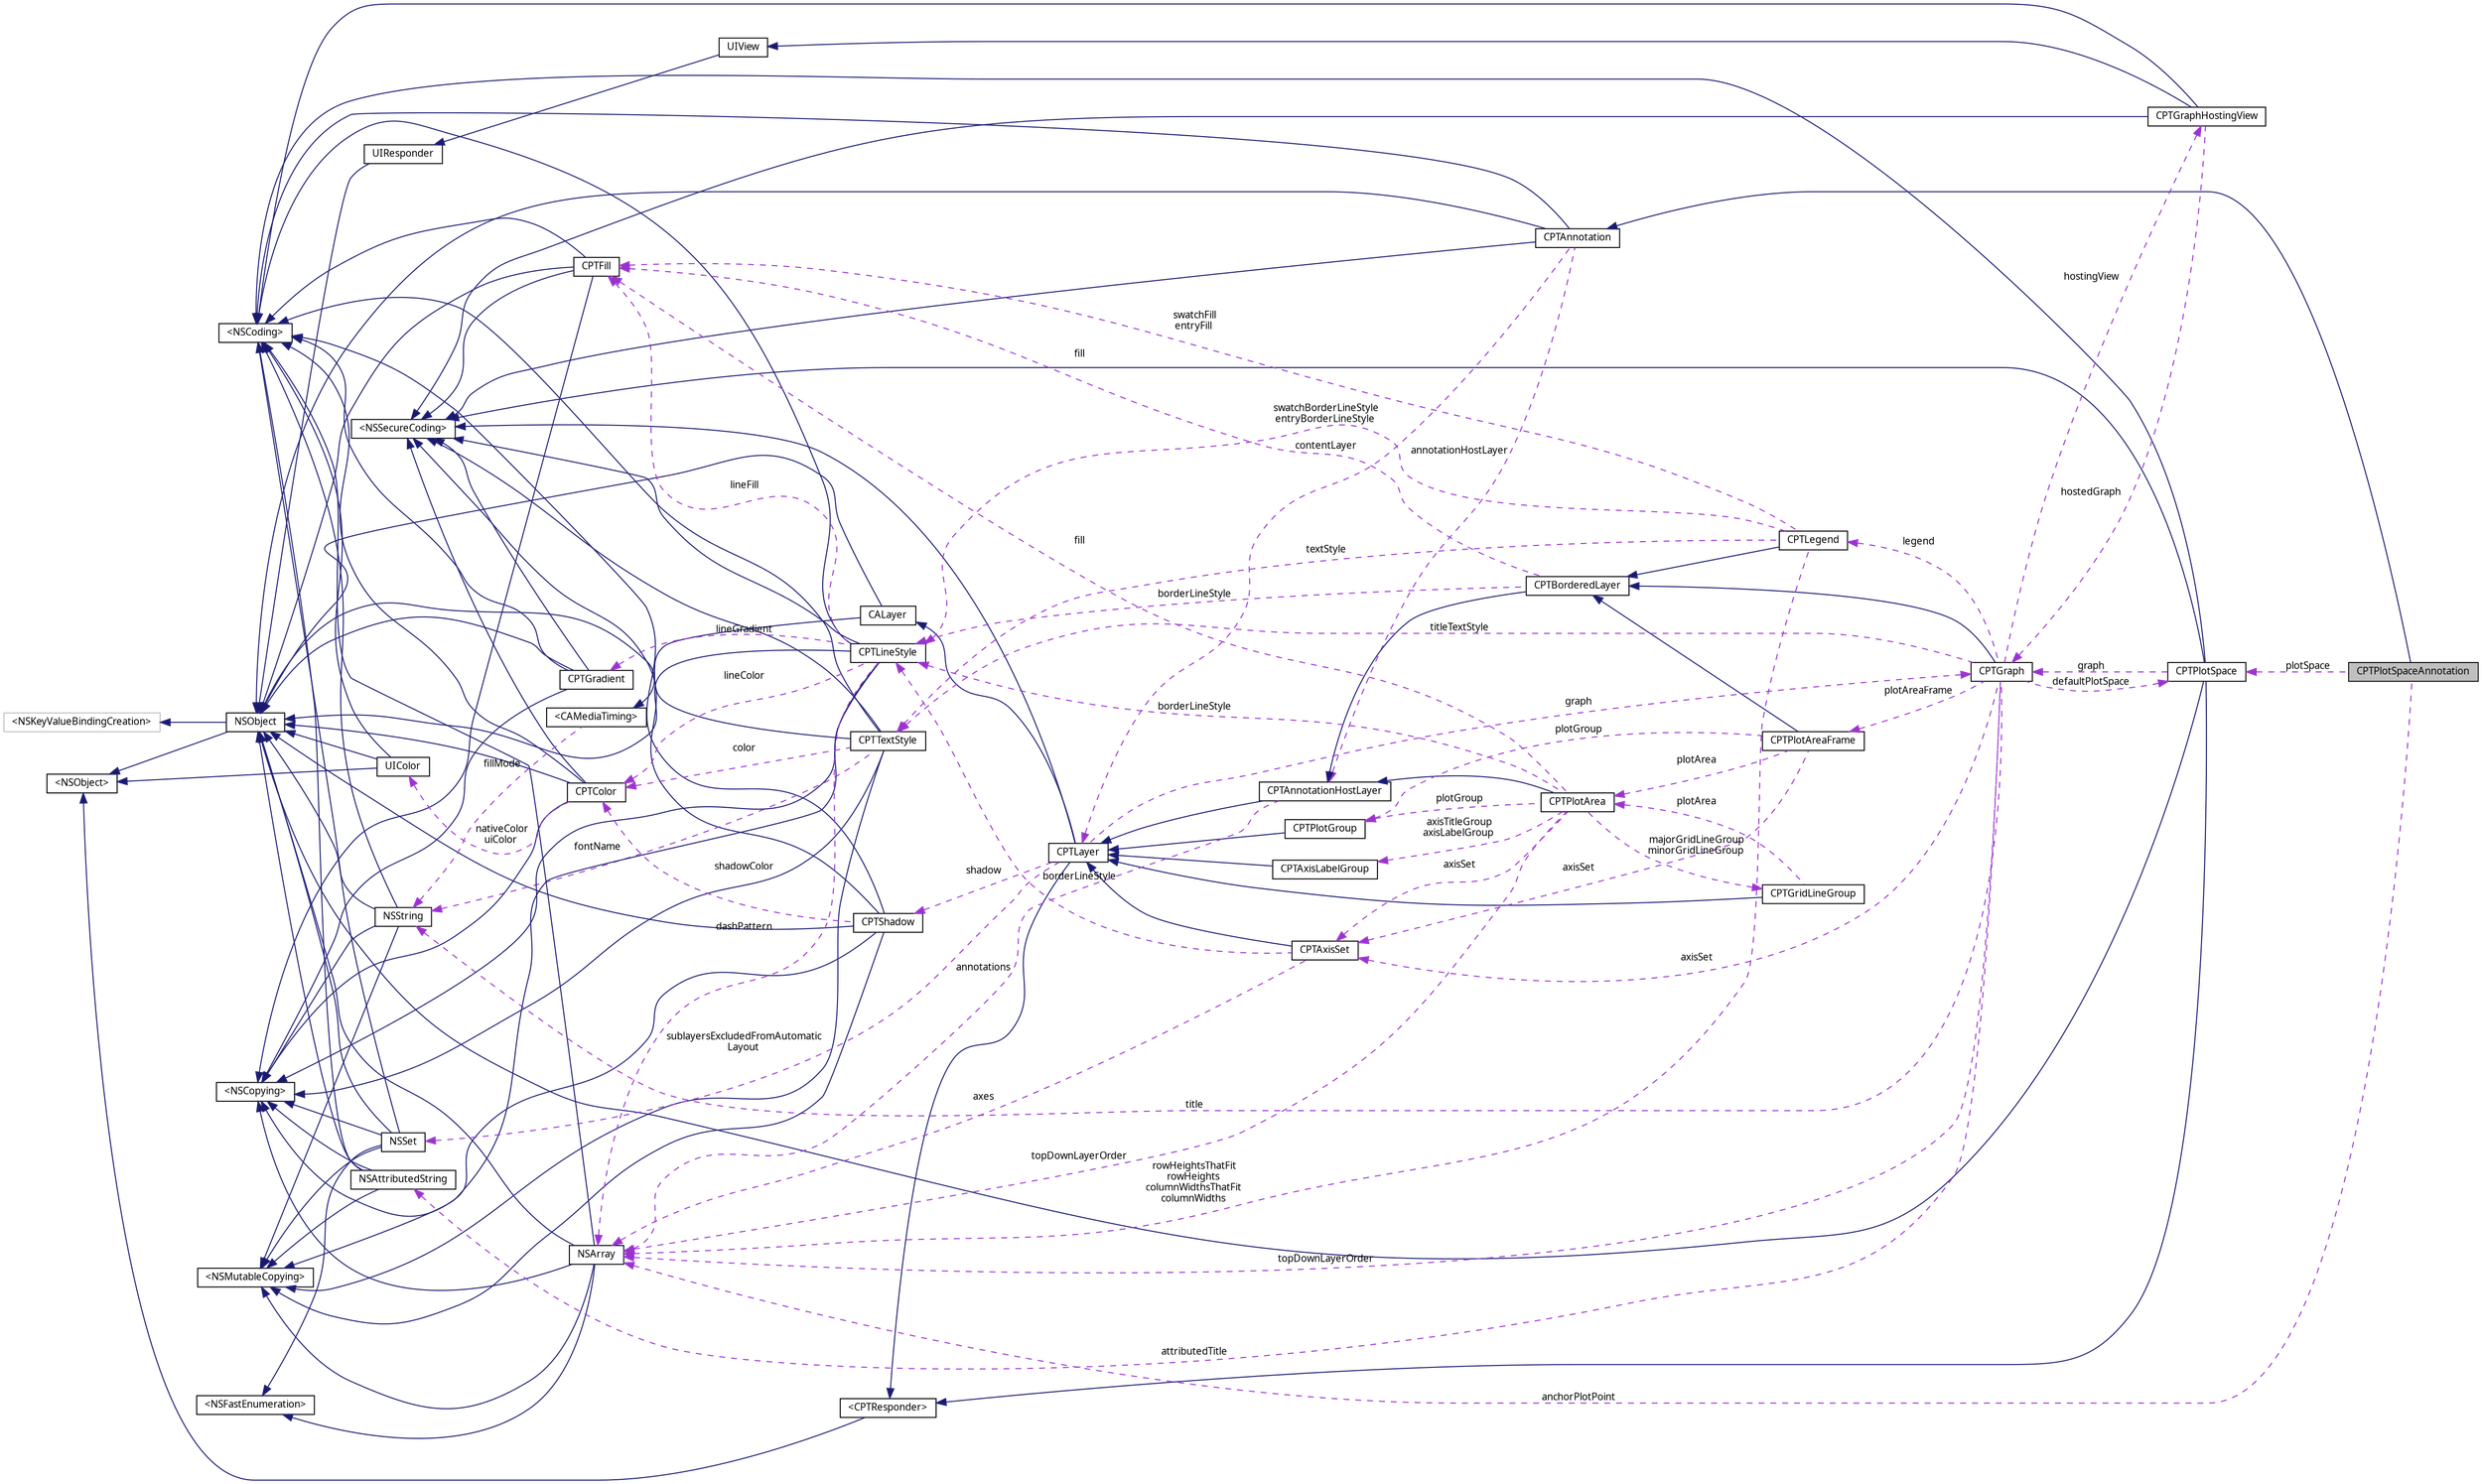 digraph "CPTPlotSpaceAnnotation"
{
 // LATEX_PDF_SIZE
  bgcolor="transparent";
  edge [fontname="Lucinda Grande",fontsize="10",labelfontname="Lucinda Grande",labelfontsize="10"];
  node [fontname="Lucinda Grande",fontsize="10",shape=record];
  rankdir="LR";
  Node1 [label="CPTPlotSpaceAnnotation",height=0.2,width=0.4,color="black", fillcolor="grey75", style="filled", fontcolor="black",tooltip="Positions a content layer relative to some anchor point in a plot space."];
  Node2 -> Node1 [dir="back",color="midnightblue",fontsize="10",style="solid",fontname="Lucinda Grande"];
  Node2 [label="CPTAnnotation",height=0.2,width=0.4,color="black",URL="$interface_c_p_t_annotation.html",tooltip="An annotation positions a content layer relative to some anchor point."];
  Node3 -> Node2 [dir="back",color="midnightblue",fontsize="10",style="solid",fontname="Lucinda Grande"];
  Node3 [label="NSObject",height=0.2,width=0.4,color="black",URL="/Users/eskroch/Projects/Core Plot/documentation/doxygen/doxygen-cocoa-touch-tags.xml$https://developer.apple.com/library/ios/.html#documentation/Cocoa/Reference/Foundation/Classes/NSObject_Class/Reference/Reference",tooltip=" "];
  Node4 -> Node3 [dir="back",color="midnightblue",fontsize="10",style="solid",fontname="Lucinda Grande"];
  Node4 [label="\<NSObject\>",height=0.2,width=0.4,color="black",URL="/Users/eskroch/Projects/Core Plot/documentation/doxygen/doxygen-cocoa-touch-tags.xml$https://developer.apple.com/library/ios/.html#documentation/Cocoa/Reference/Foundation/Protocols/NSObject_Protocol/Reference/NSObject",tooltip=" "];
  Node5 -> Node3 [dir="back",color="midnightblue",fontsize="10",style="solid",fontname="Lucinda Grande"];
  Node5 [label="\<NSKeyValueBindingCreation\>",height=0.2,width=0.4,color="grey75",tooltip=" "];
  Node6 -> Node2 [dir="back",color="midnightblue",fontsize="10",style="solid",fontname="Lucinda Grande"];
  Node6 [label="\<NSCoding\>",height=0.2,width=0.4,color="black",URL="/Users/eskroch/Projects/Core Plot/documentation/doxygen/doxygen-cocoa-touch-tags.xml$https://developer.apple.com/library/ios/.html#documentation/Cocoa/Reference/Foundation/Protocols/NSCoding_Protocol/Reference/Reference",tooltip=" "];
  Node7 -> Node2 [dir="back",color="midnightblue",fontsize="10",style="solid",fontname="Lucinda Grande"];
  Node7 [label="\<NSSecureCoding\>",height=0.2,width=0.4,color="black",URL="/Users/eskroch/Projects/Core Plot/documentation/doxygen/doxygen-cocoa-touch-tags.xml$https://developer.apple.com/library/ios/documentation/Foundation/Reference/NSSecureCoding_Protocol_Ref/.html",tooltip=" "];
  Node8 -> Node2 [dir="back",color="darkorchid3",fontsize="10",style="dashed",label=" annotationHostLayer" ,fontname="Lucinda Grande"];
  Node8 [label="CPTAnnotationHostLayer",height=0.2,width=0.4,color="black",URL="$interface_c_p_t_annotation_host_layer.html",tooltip="A container layer for annotations."];
  Node9 -> Node8 [dir="back",color="midnightblue",fontsize="10",style="solid",fontname="Lucinda Grande"];
  Node9 [label="CPTLayer",height=0.2,width=0.4,color="black",URL="$interface_c_p_t_layer.html",tooltip="Base class for all Core Animation layers in Core Plot."];
  Node10 -> Node9 [dir="back",color="midnightblue",fontsize="10",style="solid",fontname="Lucinda Grande"];
  Node10 [label="CALayer",height=0.2,width=0.4,color="black",URL="/Users/eskroch/Projects/Core Plot/documentation/doxygen/doxygen-cocoa-touch-tags.xml$https://developer.apple.com/library/ios/.html#documentation/GraphicsImaging/Reference/CALayer_class/Introduction/Introduction",tooltip=" "];
  Node3 -> Node10 [dir="back",color="midnightblue",fontsize="10",style="solid",fontname="Lucinda Grande"];
  Node11 -> Node10 [dir="back",color="midnightblue",fontsize="10",style="solid",fontname="Lucinda Grande"];
  Node11 [label="\<CAMediaTiming\>",height=0.2,width=0.4,color="black",URL="/Users/eskroch/Projects/Core Plot/documentation/doxygen/doxygen-cocoa-touch-tags.xml$https://developer.apple.com/library/ios/.html#documentation/GraphicsImaging/Reference/CAMediaTiming_protocol/Introduction/Introduction",tooltip=" "];
  Node12 -> Node11 [dir="back",color="darkorchid3",fontsize="10",style="dashed",label=" fillMode" ,fontname="Lucinda Grande"];
  Node12 [label="NSString",height=0.2,width=0.4,color="black",URL="/Users/eskroch/Projects/Core Plot/documentation/doxygen/doxygen-cocoa-touch-tags.xml$https://developer.apple.com/library/ios/.html#documentation/Cocoa/Reference/Foundation/Classes/NSString_Class/Reference/NSString",tooltip=" "];
  Node3 -> Node12 [dir="back",color="midnightblue",fontsize="10",style="solid",fontname="Lucinda Grande"];
  Node6 -> Node12 [dir="back",color="midnightblue",fontsize="10",style="solid",fontname="Lucinda Grande"];
  Node13 -> Node12 [dir="back",color="midnightblue",fontsize="10",style="solid",fontname="Lucinda Grande"];
  Node13 [label="\<NSCopying\>",height=0.2,width=0.4,color="black",URL="/Users/eskroch/Projects/Core Plot/documentation/doxygen/doxygen-cocoa-touch-tags.xml$https://developer.apple.com/library/ios/.html#documentation/Cocoa/Reference/Foundation/Protocols/NSCopying_Protocol/Reference/Reference",tooltip=" "];
  Node14 -> Node12 [dir="back",color="midnightblue",fontsize="10",style="solid",fontname="Lucinda Grande"];
  Node14 [label="\<NSMutableCopying\>",height=0.2,width=0.4,color="black",URL="/Users/eskroch/Projects/Core Plot/documentation/doxygen/doxygen-cocoa-touch-tags.xml$https://developer.apple.com/library/ios/.html#documentation/Cocoa/Reference/Foundation/Protocols/NSMutableCopying_Protocol/Reference/Reference",tooltip=" "];
  Node15 -> Node9 [dir="back",color="midnightblue",fontsize="10",style="solid",fontname="Lucinda Grande"];
  Node15 [label="\<CPTResponder\>",height=0.2,width=0.4,color="black",URL="$protocol_c_p_t_responder-p.html",tooltip="The basis of all event processing in Core Plot."];
  Node4 -> Node15 [dir="back",color="midnightblue",fontsize="10",style="solid",fontname="Lucinda Grande"];
  Node7 -> Node9 [dir="back",color="midnightblue",fontsize="10",style="solid",fontname="Lucinda Grande"];
  Node16 -> Node9 [dir="back",color="darkorchid3",fontsize="10",style="dashed",label=" shadow" ,fontname="Lucinda Grande"];
  Node16 [label="CPTShadow",height=0.2,width=0.4,color="black",URL="$interface_c_p_t_shadow.html",tooltip="Immutable wrapper for various shadow drawing properties."];
  Node3 -> Node16 [dir="back",color="midnightblue",fontsize="10",style="solid",fontname="Lucinda Grande"];
  Node13 -> Node16 [dir="back",color="midnightblue",fontsize="10",style="solid",fontname="Lucinda Grande"];
  Node14 -> Node16 [dir="back",color="midnightblue",fontsize="10",style="solid",fontname="Lucinda Grande"];
  Node6 -> Node16 [dir="back",color="midnightblue",fontsize="10",style="solid",fontname="Lucinda Grande"];
  Node7 -> Node16 [dir="back",color="midnightblue",fontsize="10",style="solid",fontname="Lucinda Grande"];
  Node17 -> Node16 [dir="back",color="darkorchid3",fontsize="10",style="dashed",label=" shadowColor" ,fontname="Lucinda Grande"];
  Node17 [label="CPTColor",height=0.2,width=0.4,color="black",URL="$interface_c_p_t_color.html",tooltip="An immutable color."];
  Node3 -> Node17 [dir="back",color="midnightblue",fontsize="10",style="solid",fontname="Lucinda Grande"];
  Node13 -> Node17 [dir="back",color="midnightblue",fontsize="10",style="solid",fontname="Lucinda Grande"];
  Node6 -> Node17 [dir="back",color="midnightblue",fontsize="10",style="solid",fontname="Lucinda Grande"];
  Node7 -> Node17 [dir="back",color="midnightblue",fontsize="10",style="solid",fontname="Lucinda Grande"];
  Node18 -> Node17 [dir="back",color="darkorchid3",fontsize="10",style="dashed",label=" nativeColor\nuiColor" ,fontname="Lucinda Grande"];
  Node18 [label="UIColor",height=0.2,width=0.4,color="black",URL="/Users/eskroch/Projects/Core Plot/documentation/doxygen/doxygen-cocoa-touch-tags.xml$https://developer.apple.com/library/ios/.html#documentation/UIKit/Reference/UIColor_Class/Reference/Reference",tooltip=" "];
  Node3 -> Node18 [dir="back",color="midnightblue",fontsize="10",style="solid",fontname="Lucinda Grande"];
  Node6 -> Node18 [dir="back",color="midnightblue",fontsize="10",style="solid",fontname="Lucinda Grande"];
  Node4 -> Node18 [dir="back",color="midnightblue",fontsize="10",style="solid",fontname="Lucinda Grande"];
  Node19 -> Node9 [dir="back",color="darkorchid3",fontsize="10",style="dashed",label=" sublayersExcludedFromAutomatic\lLayout" ,fontname="Lucinda Grande"];
  Node19 [label="NSSet",height=0.2,width=0.4,color="black",URL="/Users/eskroch/Projects/Core Plot/documentation/doxygen/doxygen-cocoa-touch-tags.xml$https://developer.apple.com/library/ios/.html#documentation/Cocoa/Reference/Foundation/Classes/NSSet_Class/Reference/Reference",tooltip=" "];
  Node3 -> Node19 [dir="back",color="midnightblue",fontsize="10",style="solid",fontname="Lucinda Grande"];
  Node6 -> Node19 [dir="back",color="midnightblue",fontsize="10",style="solid",fontname="Lucinda Grande"];
  Node13 -> Node19 [dir="back",color="midnightblue",fontsize="10",style="solid",fontname="Lucinda Grande"];
  Node20 -> Node19 [dir="back",color="midnightblue",fontsize="10",style="solid",fontname="Lucinda Grande"];
  Node20 [label="\<NSFastEnumeration\>",height=0.2,width=0.4,color="black",URL="/Users/eskroch/Projects/Core Plot/documentation/doxygen/doxygen-cocoa-touch-tags.xml$https://developer.apple.com/library/ios/.html#documentation/Cocoa/Reference/NSFastEnumeration_protocol/Reference/NSFastEnumeration",tooltip=" "];
  Node14 -> Node19 [dir="back",color="midnightblue",fontsize="10",style="solid",fontname="Lucinda Grande"];
  Node21 -> Node9 [dir="back",color="darkorchid3",fontsize="10",style="dashed",label=" graph" ,fontname="Lucinda Grande"];
  Node21 [label="CPTGraph",height=0.2,width=0.4,color="black",URL="$interface_c_p_t_graph.html",tooltip="An abstract graph class."];
  Node22 -> Node21 [dir="back",color="midnightblue",fontsize="10",style="solid",fontname="Lucinda Grande"];
  Node22 [label="CPTBorderedLayer",height=0.2,width=0.4,color="black",URL="$interface_c_p_t_bordered_layer.html",tooltip="A layer with a border line and background fill."];
  Node8 -> Node22 [dir="back",color="midnightblue",fontsize="10",style="solid",fontname="Lucinda Grande"];
  Node23 -> Node22 [dir="back",color="darkorchid3",fontsize="10",style="dashed",label=" fill" ,fontname="Lucinda Grande"];
  Node23 [label="CPTFill",height=0.2,width=0.4,color="black",URL="$interface_c_p_t_fill.html",tooltip="Draws area fills."];
  Node3 -> Node23 [dir="back",color="midnightblue",fontsize="10",style="solid",fontname="Lucinda Grande"];
  Node13 -> Node23 [dir="back",color="midnightblue",fontsize="10",style="solid",fontname="Lucinda Grande"];
  Node6 -> Node23 [dir="back",color="midnightblue",fontsize="10",style="solid",fontname="Lucinda Grande"];
  Node7 -> Node23 [dir="back",color="midnightblue",fontsize="10",style="solid",fontname="Lucinda Grande"];
  Node24 -> Node22 [dir="back",color="darkorchid3",fontsize="10",style="dashed",label=" borderLineStyle" ,fontname="Lucinda Grande"];
  Node24 [label="CPTLineStyle",height=0.2,width=0.4,color="black",URL="$interface_c_p_t_line_style.html",tooltip="Immutable wrapper for various line drawing properties. Create a CPTMutableLineStyle if you want to cu..."];
  Node3 -> Node24 [dir="back",color="midnightblue",fontsize="10",style="solid",fontname="Lucinda Grande"];
  Node13 -> Node24 [dir="back",color="midnightblue",fontsize="10",style="solid",fontname="Lucinda Grande"];
  Node14 -> Node24 [dir="back",color="midnightblue",fontsize="10",style="solid",fontname="Lucinda Grande"];
  Node6 -> Node24 [dir="back",color="midnightblue",fontsize="10",style="solid",fontname="Lucinda Grande"];
  Node7 -> Node24 [dir="back",color="midnightblue",fontsize="10",style="solid",fontname="Lucinda Grande"];
  Node23 -> Node24 [dir="back",color="darkorchid3",fontsize="10",style="dashed",label=" lineFill" ,fontname="Lucinda Grande"];
  Node25 -> Node24 [dir="back",color="darkorchid3",fontsize="10",style="dashed",label=" lineGradient" ,fontname="Lucinda Grande"];
  Node25 [label="CPTGradient",height=0.2,width=0.4,color="black",URL="$interface_c_p_t_gradient.html",tooltip="Draws color gradient fills."];
  Node3 -> Node25 [dir="back",color="midnightblue",fontsize="10",style="solid",fontname="Lucinda Grande"];
  Node13 -> Node25 [dir="back",color="midnightblue",fontsize="10",style="solid",fontname="Lucinda Grande"];
  Node6 -> Node25 [dir="back",color="midnightblue",fontsize="10",style="solid",fontname="Lucinda Grande"];
  Node7 -> Node25 [dir="back",color="midnightblue",fontsize="10",style="solid",fontname="Lucinda Grande"];
  Node17 -> Node24 [dir="back",color="darkorchid3",fontsize="10",style="dashed",label=" lineColor" ,fontname="Lucinda Grande"];
  Node26 -> Node24 [dir="back",color="darkorchid3",fontsize="10",style="dashed",label=" dashPattern" ,fontname="Lucinda Grande"];
  Node26 [label="NSArray",height=0.2,width=0.4,color="black",URL="/Users/eskroch/Projects/Core Plot/documentation/doxygen/doxygen-cocoa-touch-tags.xml$https://developer.apple.com/library/ios/.html#documentation/Cocoa/Reference/Foundation/Classes/NSArray_Class/NSArray",tooltip=" "];
  Node3 -> Node26 [dir="back",color="midnightblue",fontsize="10",style="solid",fontname="Lucinda Grande"];
  Node6 -> Node26 [dir="back",color="midnightblue",fontsize="10",style="solid",fontname="Lucinda Grande"];
  Node13 -> Node26 [dir="back",color="midnightblue",fontsize="10",style="solid",fontname="Lucinda Grande"];
  Node20 -> Node26 [dir="back",color="midnightblue",fontsize="10",style="solid",fontname="Lucinda Grande"];
  Node14 -> Node26 [dir="back",color="midnightblue",fontsize="10",style="solid",fontname="Lucinda Grande"];
  Node27 -> Node21 [dir="back",color="darkorchid3",fontsize="10",style="dashed",label=" titleTextStyle" ,fontname="Lucinda Grande"];
  Node27 [label="CPTTextStyle",height=0.2,width=0.4,color="black",URL="$interface_c_p_t_text_style.html",tooltip="Immutable wrapper for various text style properties."];
  Node3 -> Node27 [dir="back",color="midnightblue",fontsize="10",style="solid",fontname="Lucinda Grande"];
  Node13 -> Node27 [dir="back",color="midnightblue",fontsize="10",style="solid",fontname="Lucinda Grande"];
  Node14 -> Node27 [dir="back",color="midnightblue",fontsize="10",style="solid",fontname="Lucinda Grande"];
  Node6 -> Node27 [dir="back",color="midnightblue",fontsize="10",style="solid",fontname="Lucinda Grande"];
  Node7 -> Node27 [dir="back",color="midnightblue",fontsize="10",style="solid",fontname="Lucinda Grande"];
  Node12 -> Node27 [dir="back",color="darkorchid3",fontsize="10",style="dashed",label=" fontName" ,fontname="Lucinda Grande"];
  Node17 -> Node27 [dir="back",color="darkorchid3",fontsize="10",style="dashed",label=" color" ,fontname="Lucinda Grande"];
  Node28 -> Node21 [dir="back",color="darkorchid3",fontsize="10",style="dashed",label=" hostingView" ,fontname="Lucinda Grande"];
  Node28 [label="CPTGraphHostingView",height=0.2,width=0.4,color="black",URL="$interface_c_p_t_graph_hosting_view.html",tooltip="A container view for displaying a CPTGraph."];
  Node29 -> Node28 [dir="back",color="midnightblue",fontsize="10",style="solid",fontname="Lucinda Grande"];
  Node29 [label="UIView",height=0.2,width=0.4,color="black",URL="/Users/eskroch/Projects/Core Plot/documentation/doxygen/doxygen-cocoa-touch-tags.xml$https://developer.apple.com/library/ios/.html#documentation/UIKit/Reference/UIView_Class/UIView/UIView",tooltip=" "];
  Node30 -> Node29 [dir="back",color="midnightblue",fontsize="10",style="solid",fontname="Lucinda Grande"];
  Node30 [label="UIResponder",height=0.2,width=0.4,color="black",URL="/Users/eskroch/Projects/Core Plot/documentation/doxygen/doxygen-cocoa-touch-tags.xml$https://developer.apple.com/library/ios/#documentation/UIKit/Reference/UIResponder_Class/Reference/Reference.html.html#//apple_ref/occ/cl/UIResponder",tooltip=" "];
  Node3 -> Node30 [dir="back",color="midnightblue",fontsize="10",style="solid",fontname="Lucinda Grande"];
  Node6 -> Node28 [dir="back",color="midnightblue",fontsize="10",style="solid",fontname="Lucinda Grande"];
  Node7 -> Node28 [dir="back",color="midnightblue",fontsize="10",style="solid",fontname="Lucinda Grande"];
  Node21 -> Node28 [dir="back",color="darkorchid3",fontsize="10",style="dashed",label=" hostedGraph" ,fontname="Lucinda Grande"];
  Node31 -> Node21 [dir="back",color="darkorchid3",fontsize="10",style="dashed",label=" axisSet" ,fontname="Lucinda Grande"];
  Node31 [label="CPTAxisSet",height=0.2,width=0.4,color="black",URL="$interface_c_p_t_axis_set.html",tooltip="A container layer for the set of axes for a graph."];
  Node9 -> Node31 [dir="back",color="midnightblue",fontsize="10",style="solid",fontname="Lucinda Grande"];
  Node24 -> Node31 [dir="back",color="darkorchid3",fontsize="10",style="dashed",label=" borderLineStyle" ,fontname="Lucinda Grande"];
  Node26 -> Node31 [dir="back",color="darkorchid3",fontsize="10",style="dashed",label=" axes" ,fontname="Lucinda Grande"];
  Node32 -> Node21 [dir="back",color="darkorchid3",fontsize="10",style="dashed",label=" attributedTitle" ,fontname="Lucinda Grande"];
  Node32 [label="NSAttributedString",height=0.2,width=0.4,color="black",URL="/Users/eskroch/Projects/Core Plot/documentation/doxygen/doxygen-cocoa-touch-tags.xml$https://developer.apple.com/library/ios/.html#documentation/Cocoa/Reference/Foundation/Classes/NSAttributedString_Class/Reference/NSAttributedString",tooltip=" "];
  Node3 -> Node32 [dir="back",color="midnightblue",fontsize="10",style="solid",fontname="Lucinda Grande"];
  Node6 -> Node32 [dir="back",color="midnightblue",fontsize="10",style="solid",fontname="Lucinda Grande"];
  Node13 -> Node32 [dir="back",color="midnightblue",fontsize="10",style="solid",fontname="Lucinda Grande"];
  Node14 -> Node32 [dir="back",color="midnightblue",fontsize="10",style="solid",fontname="Lucinda Grande"];
  Node33 -> Node21 [dir="back",color="darkorchid3",fontsize="10",style="dashed",label=" plotAreaFrame" ,fontname="Lucinda Grande"];
  Node33 [label="CPTPlotAreaFrame",height=0.2,width=0.4,color="black",URL="$interface_c_p_t_plot_area_frame.html",tooltip="A layer drawn on top of the graph layer and behind all plot elements."];
  Node22 -> Node33 [dir="back",color="midnightblue",fontsize="10",style="solid",fontname="Lucinda Grande"];
  Node31 -> Node33 [dir="back",color="darkorchid3",fontsize="10",style="dashed",label=" axisSet" ,fontname="Lucinda Grande"];
  Node34 -> Node33 [dir="back",color="darkorchid3",fontsize="10",style="dashed",label=" plotArea" ,fontname="Lucinda Grande"];
  Node34 [label="CPTPlotArea",height=0.2,width=0.4,color="black",URL="$interface_c_p_t_plot_area.html",tooltip="A layer representing the actual plotting area of a graph."];
  Node8 -> Node34 [dir="back",color="midnightblue",fontsize="10",style="solid",fontname="Lucinda Grande"];
  Node35 -> Node34 [dir="back",color="darkorchid3",fontsize="10",style="dashed",label=" majorGridLineGroup\nminorGridLineGroup" ,fontname="Lucinda Grande"];
  Node35 [label="CPTGridLineGroup",height=0.2,width=0.4,color="black",URL="$interface_c_p_t_grid_line_group.html",tooltip="A group of grid line layers."];
  Node9 -> Node35 [dir="back",color="midnightblue",fontsize="10",style="solid",fontname="Lucinda Grande"];
  Node34 -> Node35 [dir="back",color="darkorchid3",fontsize="10",style="dashed",label=" plotArea" ,fontname="Lucinda Grande"];
  Node23 -> Node34 [dir="back",color="darkorchid3",fontsize="10",style="dashed",label=" fill" ,fontname="Lucinda Grande"];
  Node31 -> Node34 [dir="back",color="darkorchid3",fontsize="10",style="dashed",label=" axisSet" ,fontname="Lucinda Grande"];
  Node24 -> Node34 [dir="back",color="darkorchid3",fontsize="10",style="dashed",label=" borderLineStyle" ,fontname="Lucinda Grande"];
  Node36 -> Node34 [dir="back",color="darkorchid3",fontsize="10",style="dashed",label=" axisTitleGroup\naxisLabelGroup" ,fontname="Lucinda Grande"];
  Node36 [label="CPTAxisLabelGroup",height=0.2,width=0.4,color="black",URL="$interface_c_p_t_axis_label_group.html",tooltip="A container layer for the axis labels."];
  Node9 -> Node36 [dir="back",color="midnightblue",fontsize="10",style="solid",fontname="Lucinda Grande"];
  Node37 -> Node34 [dir="back",color="darkorchid3",fontsize="10",style="dashed",label=" plotGroup" ,fontname="Lucinda Grande"];
  Node37 [label="CPTPlotGroup",height=0.2,width=0.4,color="black",URL="$interface_c_p_t_plot_group.html",tooltip="Defines the coordinate system of a plot."];
  Node9 -> Node37 [dir="back",color="midnightblue",fontsize="10",style="solid",fontname="Lucinda Grande"];
  Node26 -> Node34 [dir="back",color="darkorchid3",fontsize="10",style="dashed",label=" topDownLayerOrder" ,fontname="Lucinda Grande"];
  Node37 -> Node33 [dir="back",color="darkorchid3",fontsize="10",style="dashed",label=" plotGroup" ,fontname="Lucinda Grande"];
  Node12 -> Node21 [dir="back",color="darkorchid3",fontsize="10",style="dashed",label=" title" ,fontname="Lucinda Grande"];
  Node38 -> Node21 [dir="back",color="darkorchid3",fontsize="10",style="dashed",label=" defaultPlotSpace" ,fontname="Lucinda Grande"];
  Node38 [label="CPTPlotSpace",height=0.2,width=0.4,color="black",URL="$interface_c_p_t_plot_space.html",tooltip="Defines the coordinate system of a plot."];
  Node3 -> Node38 [dir="back",color="midnightblue",fontsize="10",style="solid",fontname="Lucinda Grande"];
  Node15 -> Node38 [dir="back",color="midnightblue",fontsize="10",style="solid",fontname="Lucinda Grande"];
  Node6 -> Node38 [dir="back",color="midnightblue",fontsize="10",style="solid",fontname="Lucinda Grande"];
  Node7 -> Node38 [dir="back",color="midnightblue",fontsize="10",style="solid",fontname="Lucinda Grande"];
  Node21 -> Node38 [dir="back",color="darkorchid3",fontsize="10",style="dashed",label=" graph" ,fontname="Lucinda Grande"];
  Node39 -> Node21 [dir="back",color="darkorchid3",fontsize="10",style="dashed",label=" legend" ,fontname="Lucinda Grande"];
  Node39 [label="CPTLegend",height=0.2,width=0.4,color="black",URL="$interface_c_p_t_legend.html",tooltip="A graph legend."];
  Node22 -> Node39 [dir="back",color="midnightblue",fontsize="10",style="solid",fontname="Lucinda Grande"];
  Node27 -> Node39 [dir="back",color="darkorchid3",fontsize="10",style="dashed",label=" textStyle" ,fontname="Lucinda Grande"];
  Node23 -> Node39 [dir="back",color="darkorchid3",fontsize="10",style="dashed",label=" swatchFill\nentryFill" ,fontname="Lucinda Grande"];
  Node24 -> Node39 [dir="back",color="darkorchid3",fontsize="10",style="dashed",label=" swatchBorderLineStyle\nentryBorderLineStyle" ,fontname="Lucinda Grande"];
  Node26 -> Node39 [dir="back",color="darkorchid3",fontsize="10",style="dashed",label=" rowHeightsThatFit\nrowHeights\ncolumnWidthsThatFit\ncolumnWidths" ,fontname="Lucinda Grande"];
  Node26 -> Node21 [dir="back",color="darkorchid3",fontsize="10",style="dashed",label=" topDownLayerOrder" ,fontname="Lucinda Grande"];
  Node26 -> Node8 [dir="back",color="darkorchid3",fontsize="10",style="dashed",label=" annotations" ,fontname="Lucinda Grande"];
  Node9 -> Node2 [dir="back",color="darkorchid3",fontsize="10",style="dashed",label=" contentLayer" ,fontname="Lucinda Grande"];
  Node38 -> Node1 [dir="back",color="darkorchid3",fontsize="10",style="dashed",label=" plotSpace" ,fontname="Lucinda Grande"];
  Node26 -> Node1 [dir="back",color="darkorchid3",fontsize="10",style="dashed",label=" anchorPlotPoint" ,fontname="Lucinda Grande"];
}
